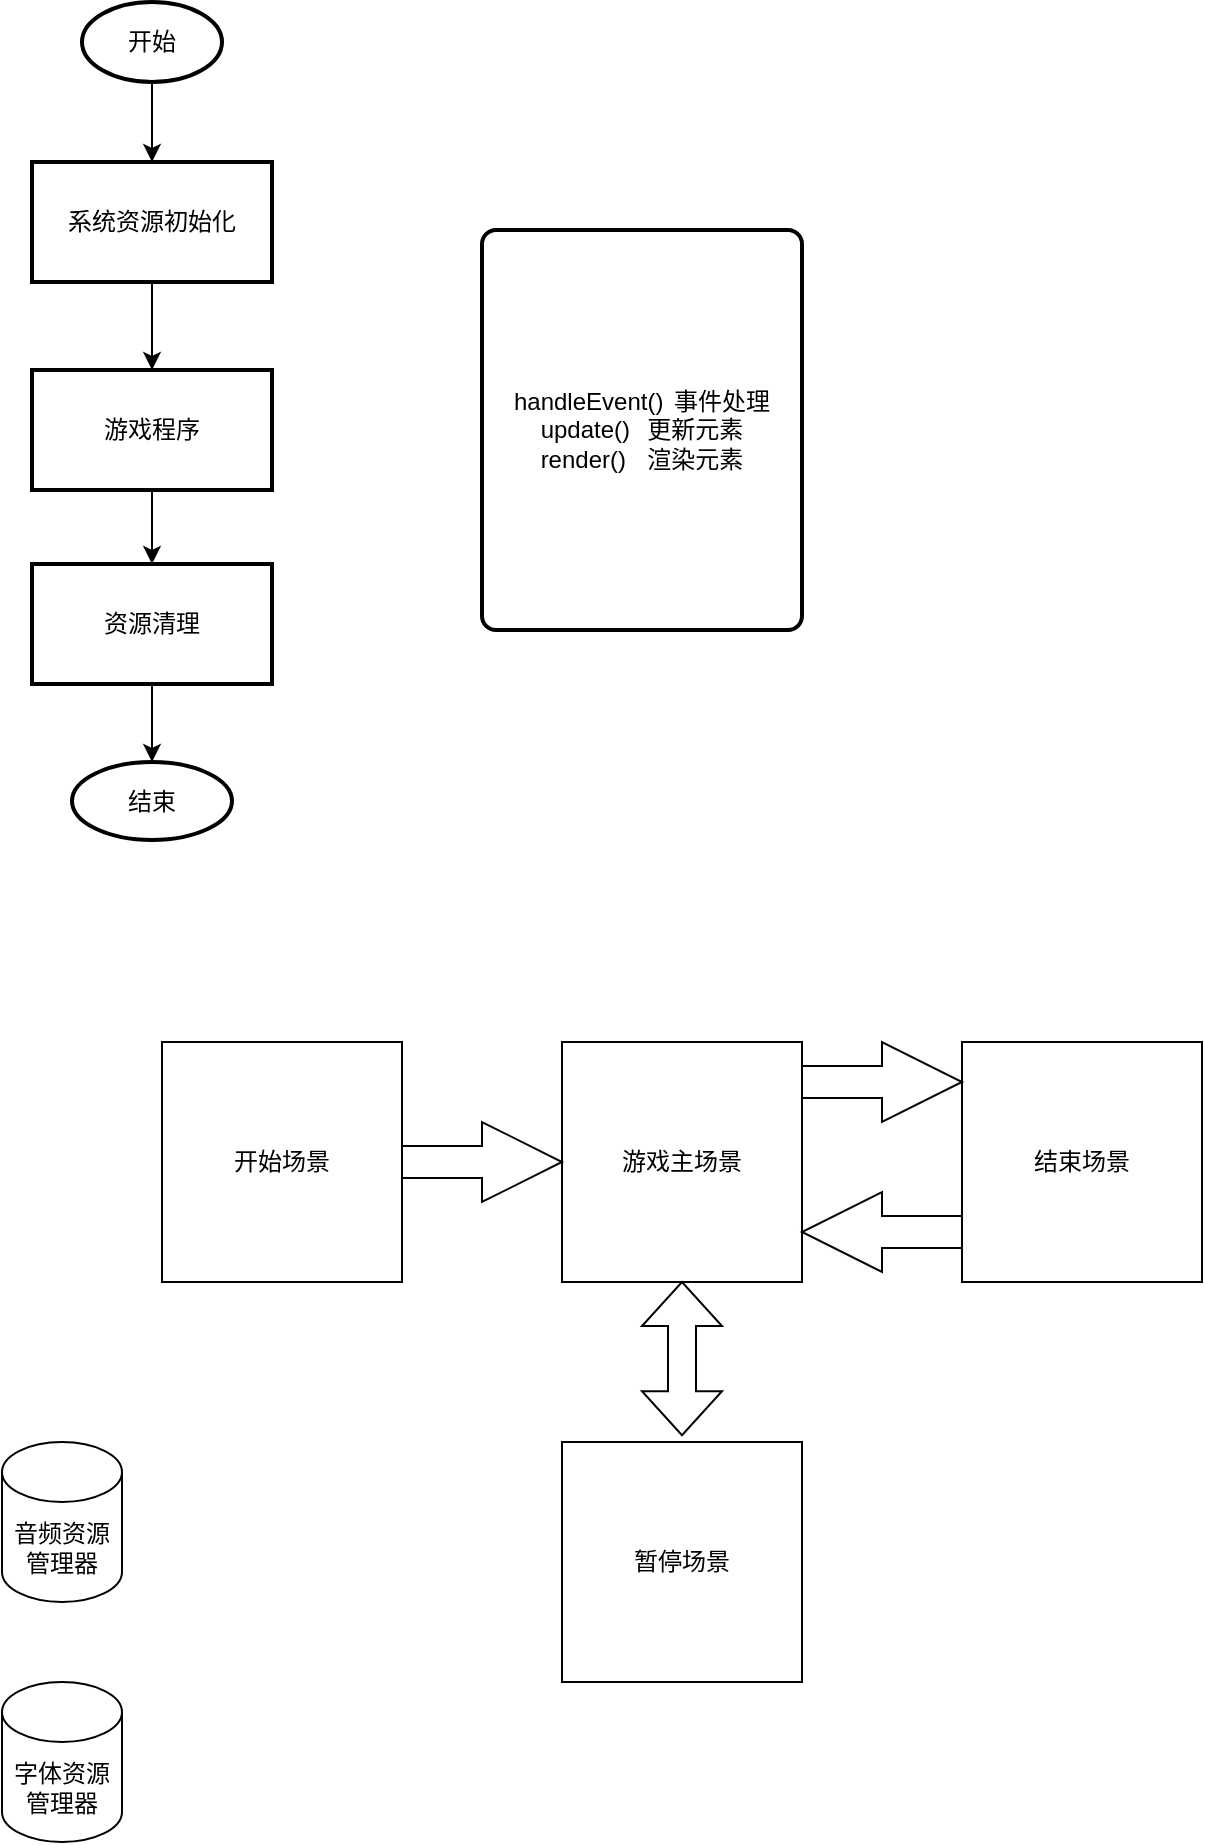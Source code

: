 <mxfile version="26.1.3">
  <diagram id="prtHgNgQTEPvFCAcTncT" name="Page-1">
    <mxGraphModel dx="915" dy="842" grid="1" gridSize="10" guides="1" tooltips="1" connect="1" arrows="1" fold="1" page="1" pageScale="1" pageWidth="827" pageHeight="1169" math="0" shadow="0">
      <root>
        <mxCell id="0" />
        <mxCell id="1" parent="0" />
        <mxCell id="310F6GLuYimrmDk66UT4-6" value="" style="edgeStyle=orthogonalEdgeStyle;rounded=0;orthogonalLoop=1;jettySize=auto;html=1;" edge="1" parent="1" source="310F6GLuYimrmDk66UT4-1" target="310F6GLuYimrmDk66UT4-5">
          <mxGeometry relative="1" as="geometry" />
        </mxCell>
        <mxCell id="310F6GLuYimrmDk66UT4-1" value="开始" style="strokeWidth=2;html=1;shape=mxgraph.flowchart.start_2;whiteSpace=wrap;" vertex="1" parent="1">
          <mxGeometry x="80" y="40" width="70" height="40" as="geometry" />
        </mxCell>
        <mxCell id="310F6GLuYimrmDk66UT4-2" value="handleEvent()&lt;span style=&quot;white-space: pre;&quot;&gt;&#x9;&lt;/span&gt;事件处理&lt;div&gt;update()&lt;span style=&quot;white-space: pre;&quot;&gt;&#x9;&lt;/span&gt;更新元素&lt;/div&gt;&lt;div&gt;render()&lt;span style=&quot;white-space: pre;&quot;&gt;&#x9;&lt;/span&gt;渲染元素&lt;/div&gt;" style="rounded=1;whiteSpace=wrap;html=1;absoluteArcSize=1;arcSize=14;strokeWidth=2;" vertex="1" parent="1">
          <mxGeometry x="280" y="154" width="160" height="200" as="geometry" />
        </mxCell>
        <mxCell id="310F6GLuYimrmDk66UT4-10" value="" style="edgeStyle=orthogonalEdgeStyle;rounded=0;orthogonalLoop=1;jettySize=auto;html=1;" edge="1" parent="1" source="310F6GLuYimrmDk66UT4-5" target="310F6GLuYimrmDk66UT4-9">
          <mxGeometry relative="1" as="geometry" />
        </mxCell>
        <mxCell id="310F6GLuYimrmDk66UT4-5" value="系统资源初始化" style="whiteSpace=wrap;html=1;strokeWidth=2;" vertex="1" parent="1">
          <mxGeometry x="55" y="120" width="120" height="60" as="geometry" />
        </mxCell>
        <mxCell id="310F6GLuYimrmDk66UT4-12" value="" style="edgeStyle=orthogonalEdgeStyle;rounded=0;orthogonalLoop=1;jettySize=auto;html=1;" edge="1" parent="1" source="310F6GLuYimrmDk66UT4-9" target="310F6GLuYimrmDk66UT4-11">
          <mxGeometry relative="1" as="geometry" />
        </mxCell>
        <mxCell id="310F6GLuYimrmDk66UT4-9" value="游戏程序" style="whiteSpace=wrap;html=1;strokeWidth=2;" vertex="1" parent="1">
          <mxGeometry x="55" y="224" width="120" height="60" as="geometry" />
        </mxCell>
        <mxCell id="310F6GLuYimrmDk66UT4-14" value="" style="edgeStyle=orthogonalEdgeStyle;rounded=0;orthogonalLoop=1;jettySize=auto;html=1;" edge="1" parent="1" source="310F6GLuYimrmDk66UT4-11" target="310F6GLuYimrmDk66UT4-13">
          <mxGeometry relative="1" as="geometry" />
        </mxCell>
        <mxCell id="310F6GLuYimrmDk66UT4-11" value="资源清理" style="whiteSpace=wrap;html=1;strokeWidth=2;" vertex="1" parent="1">
          <mxGeometry x="55" y="321" width="120" height="60" as="geometry" />
        </mxCell>
        <mxCell id="310F6GLuYimrmDk66UT4-13" value="结束" style="ellipse;whiteSpace=wrap;html=1;strokeWidth=2;" vertex="1" parent="1">
          <mxGeometry x="75" y="420" width="80" height="39" as="geometry" />
        </mxCell>
        <mxCell id="310F6GLuYimrmDk66UT4-16" value="开始场景" style="whiteSpace=wrap;html=1;aspect=fixed;" vertex="1" parent="1">
          <mxGeometry x="120" y="560" width="120" height="120" as="geometry" />
        </mxCell>
        <mxCell id="310F6GLuYimrmDk66UT4-17" value="游戏主场景" style="whiteSpace=wrap;html=1;aspect=fixed;" vertex="1" parent="1">
          <mxGeometry x="320" y="560" width="120" height="120" as="geometry" />
        </mxCell>
        <mxCell id="310F6GLuYimrmDk66UT4-18" value="结束场景" style="whiteSpace=wrap;html=1;aspect=fixed;" vertex="1" parent="1">
          <mxGeometry x="520" y="560" width="120" height="120" as="geometry" />
        </mxCell>
        <mxCell id="310F6GLuYimrmDk66UT4-21" value="" style="html=1;shadow=0;dashed=0;align=center;verticalAlign=middle;shape=mxgraph.arrows2.arrow;dy=0.6;dx=40;notch=0;" vertex="1" parent="1">
          <mxGeometry x="240" y="600" width="80" height="40" as="geometry" />
        </mxCell>
        <mxCell id="310F6GLuYimrmDk66UT4-22" value="" style="html=1;shadow=0;dashed=0;align=center;verticalAlign=middle;shape=mxgraph.arrows2.arrow;dy=0.6;dx=40;notch=0;" vertex="1" parent="1">
          <mxGeometry x="440" y="560" width="80" height="40" as="geometry" />
        </mxCell>
        <mxCell id="310F6GLuYimrmDk66UT4-23" value="" style="html=1;shadow=0;dashed=0;align=center;verticalAlign=middle;shape=mxgraph.arrows2.arrow;dy=0.6;dx=40;flipH=1;notch=0;" vertex="1" parent="1">
          <mxGeometry x="440" y="635" width="80" height="40" as="geometry" />
        </mxCell>
        <mxCell id="310F6GLuYimrmDk66UT4-26" value="暂停场景" style="whiteSpace=wrap;html=1;aspect=fixed;" vertex="1" parent="1">
          <mxGeometry x="320" y="760" width="120" height="120" as="geometry" />
        </mxCell>
        <mxCell id="310F6GLuYimrmDk66UT4-27" value="" style="html=1;shadow=0;dashed=0;align=center;verticalAlign=middle;shape=mxgraph.arrows2.twoWayArrow;dy=0.65;dx=22;rotation=90;" vertex="1" parent="1">
          <mxGeometry x="341.72" y="698.29" width="76.56" height="40" as="geometry" />
        </mxCell>
        <mxCell id="310F6GLuYimrmDk66UT4-28" value="音频资源管理器" style="shape=cylinder3;whiteSpace=wrap;html=1;boundedLbl=1;backgroundOutline=1;size=15;" vertex="1" parent="1">
          <mxGeometry x="40" y="760" width="60" height="80" as="geometry" />
        </mxCell>
        <mxCell id="310F6GLuYimrmDk66UT4-29" value="字体资源管理器" style="shape=cylinder3;whiteSpace=wrap;html=1;boundedLbl=1;backgroundOutline=1;size=15;" vertex="1" parent="1">
          <mxGeometry x="40" y="880" width="60" height="80" as="geometry" />
        </mxCell>
      </root>
    </mxGraphModel>
  </diagram>
</mxfile>
